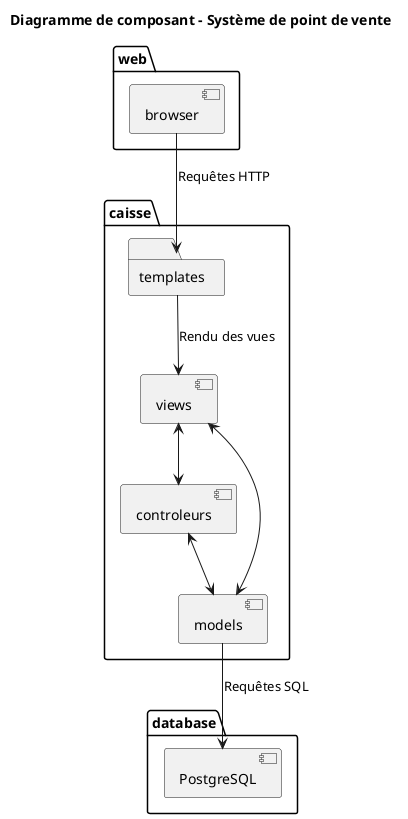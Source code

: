 @startuml
hide circle
hide members
top to bottom direction
title Diagramme de composant - Système de point de vente

package "web" { 
    component browser
}

package caisse {

    folder "templates"
    component "views"
    component "controleurs"
    component "models"
    
}
package "database" {
    component "PostgreSQL"
}

browser --> templates : "Requêtes HTTP" 
models --> PostgreSQL : "Requêtes SQL"

views <--> controleurs
controleurs <--> models
models <--> views

templates --> views : "Rendu des vues"
@enduml